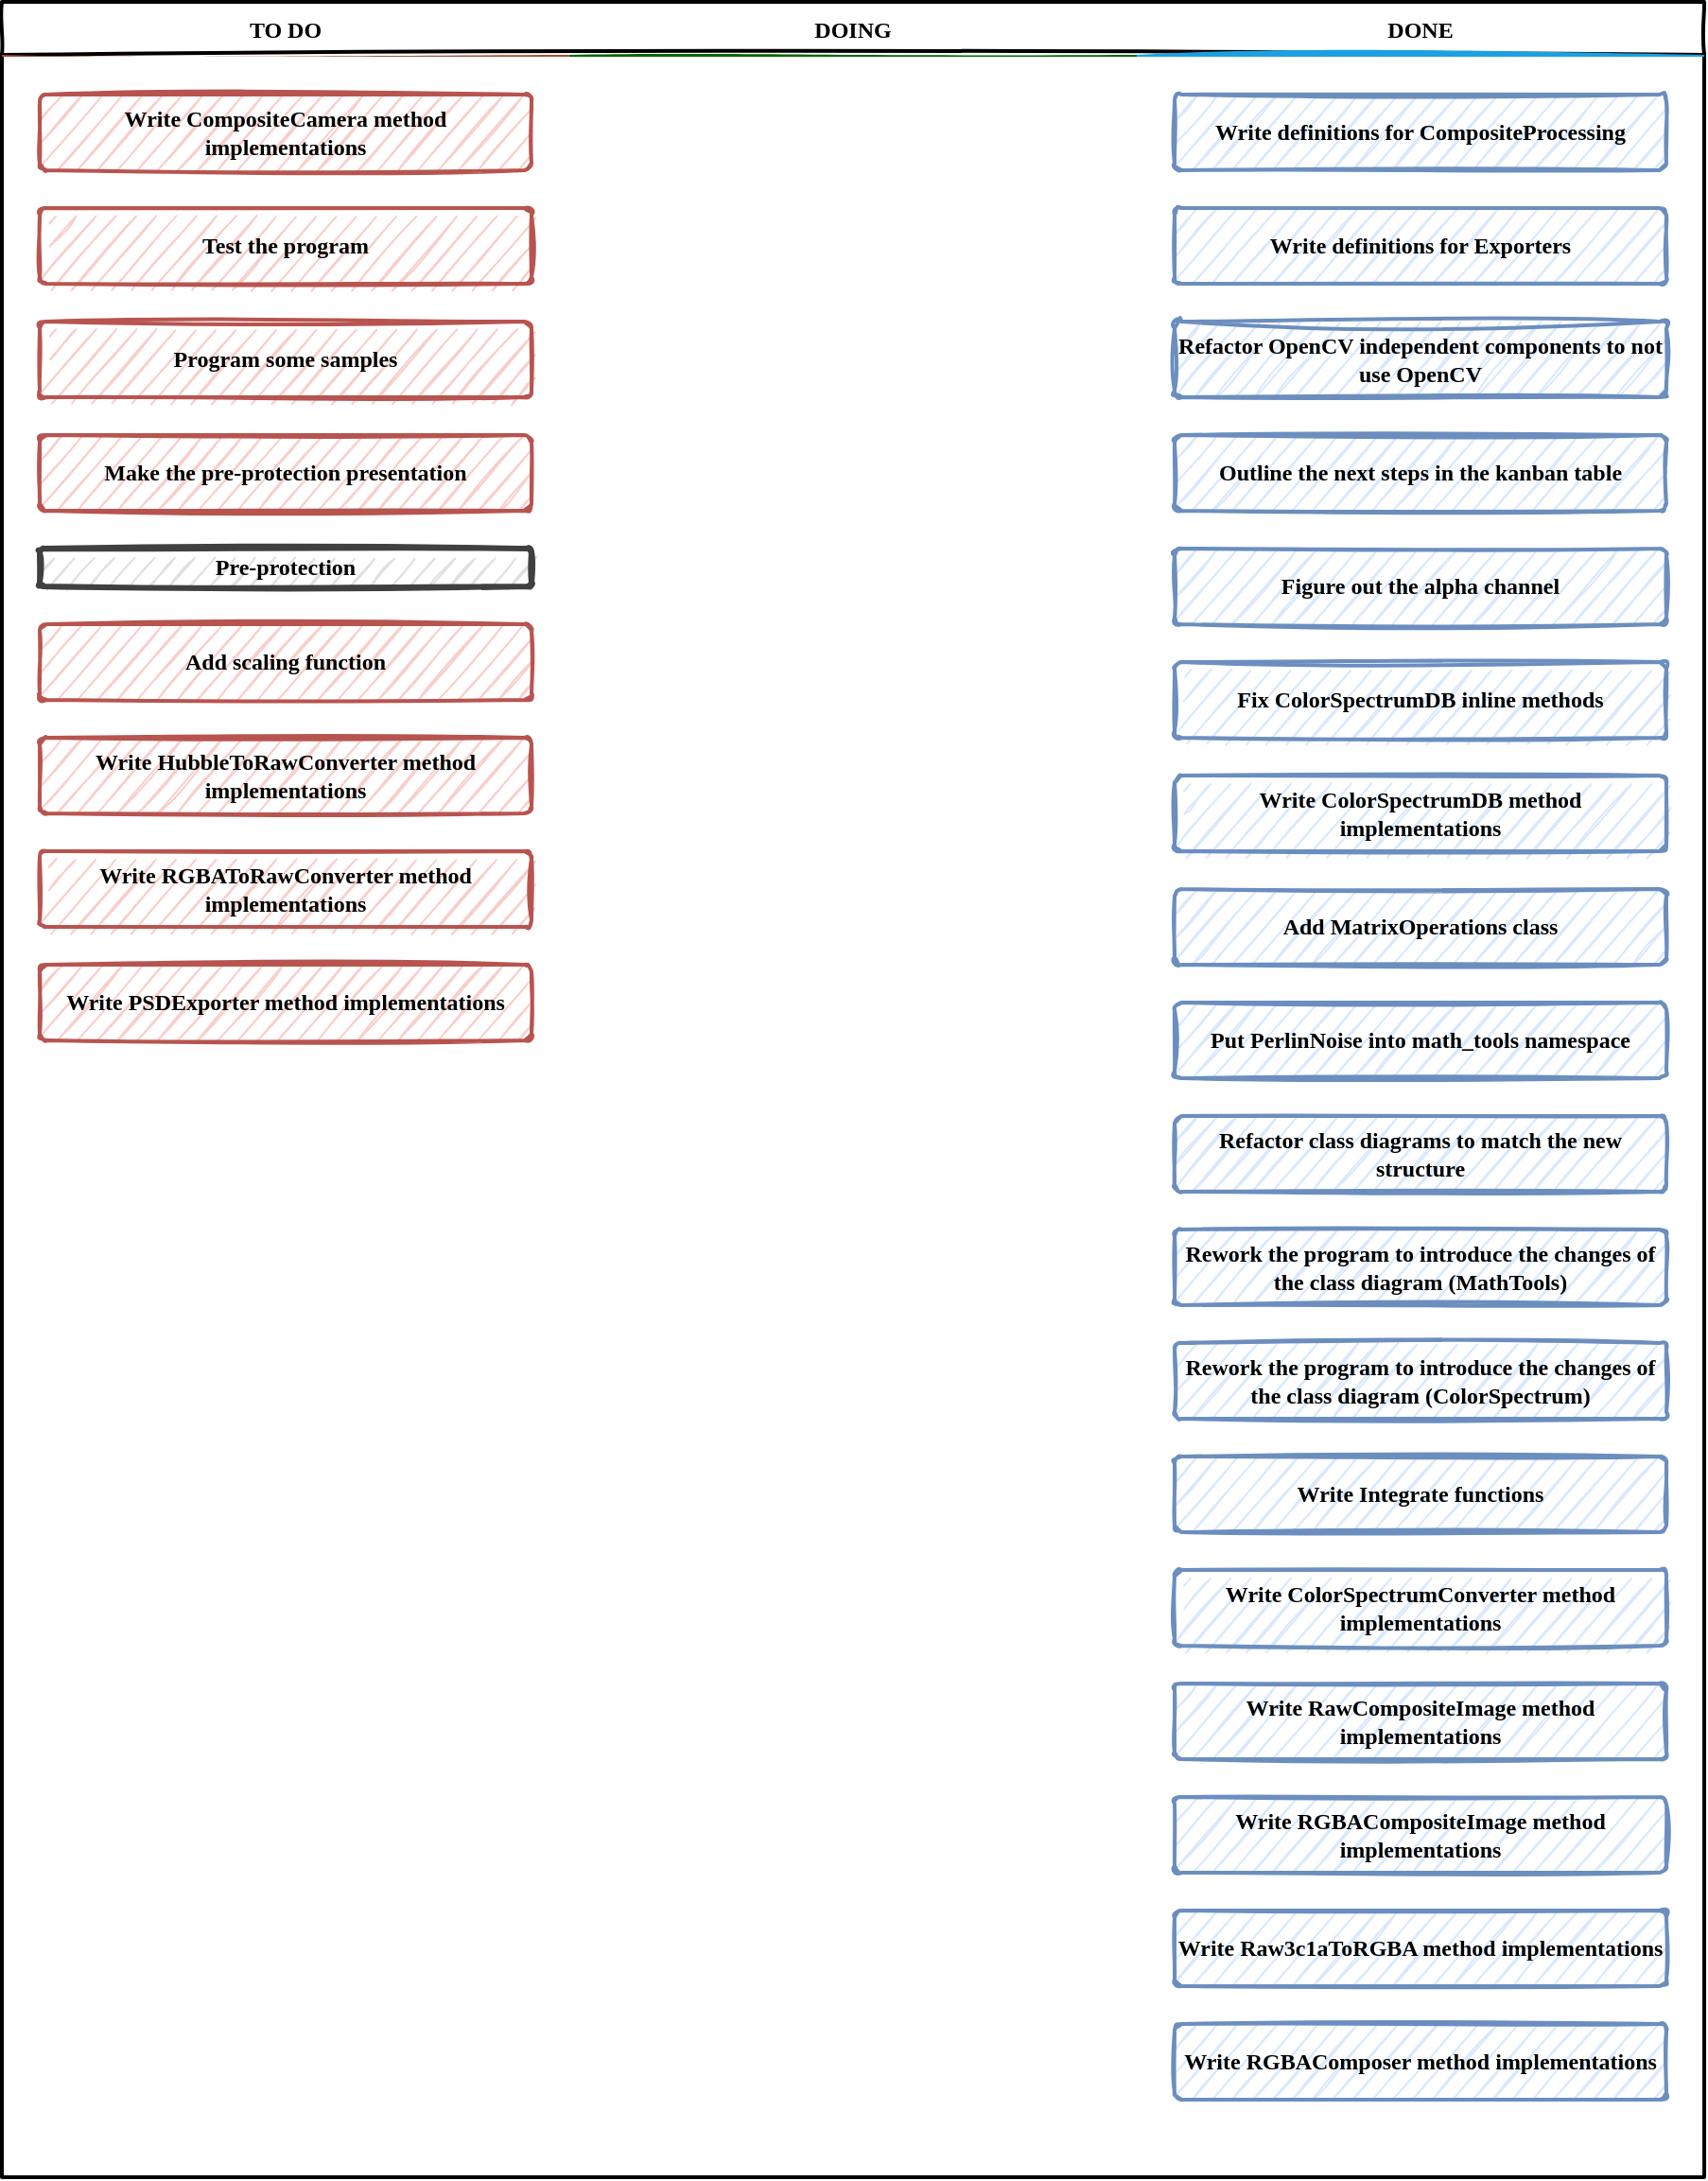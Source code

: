 <mxfile version="21.1.2" type="device">
  <diagram id="wFE0QG_FPsp0jaGvCLVb" name="Page-1">
    <mxGraphModel dx="1948" dy="658" grid="1" gridSize="10" guides="1" tooltips="1" connect="1" arrows="1" fold="1" page="1" pageScale="1" pageWidth="850" pageHeight="1100" math="0" shadow="0">
      <root>
        <mxCell id="0" />
        <mxCell id="1" parent="0" />
        <mxCell id="_5mSTuPxr-ZiKRkBDSY7-1" value="" style="swimlane;fontStyle=2;childLayout=stackLayout;horizontal=1;startSize=28;horizontalStack=1;resizeParent=1;resizeParentMax=0;resizeLast=0;collapsible=0;marginBottom=0;swimlaneFillColor=none;fontFamily=Permanent Marker;fontSize=16;points=[];verticalAlign=top;stackBorder=0;resizable=1;strokeWidth=2;sketch=1;disableMultiStroke=1;" parent="1" vertex="1">
          <mxGeometry y="80" width="900" height="1150" as="geometry" />
        </mxCell>
        <object label="TO DO" status="New" id="_5mSTuPxr-ZiKRkBDSY7-2">
          <mxCell style="swimlane;strokeWidth=2;fontFamily=Permanent Marker;html=0;startSize=1;verticalAlign=bottom;spacingBottom=5;points=[];childLayout=stackLayout;stackBorder=20;stackSpacing=20;resizeLast=0;resizeParent=1;horizontalStack=0;collapsible=0;sketch=1;strokeColor=none;fillStyle=solid;fillColor=#A0522D;" parent="_5mSTuPxr-ZiKRkBDSY7-1" vertex="1">
            <mxGeometry y="28" width="300" height="1122" as="geometry" />
          </mxCell>
        </object>
        <object label="Write CompositeCamera method implementations" placeholders="1" id="_B5xB6yS-wQfZPq2VHyh-20">
          <mxCell style="whiteSpace=wrap;html=1;strokeWidth=2;fillColor=#f8cecc;fontStyle=1;spacingTop=0;rounded=1;arcSize=9;points=[];sketch=1;fontFamily=Permanent Marker;hachureGap=8;fillWeight=1;strokeColor=#b85450;" parent="_5mSTuPxr-ZiKRkBDSY7-2" vertex="1">
            <mxGeometry x="20" y="21" width="260" height="40" as="geometry" />
          </mxCell>
        </object>
        <object label="Test the program" placeholders="1" id="_B5xB6yS-wQfZPq2VHyh-26">
          <mxCell style="whiteSpace=wrap;html=1;strokeWidth=2;fillColor=#f8cecc;fontStyle=1;spacingTop=0;rounded=1;arcSize=9;points=[];sketch=1;fontFamily=Permanent Marker;hachureGap=8;fillWeight=1;strokeColor=#b85450;" parent="_5mSTuPxr-ZiKRkBDSY7-2" vertex="1">
            <mxGeometry x="20" y="81" width="260" height="40" as="geometry" />
          </mxCell>
        </object>
        <object label="Program some samples" placeholders="1" id="_B5xB6yS-wQfZPq2VHyh-27">
          <mxCell style="whiteSpace=wrap;html=1;strokeWidth=2;fillColor=#f8cecc;fontStyle=1;spacingTop=0;rounded=1;arcSize=9;points=[];sketch=1;fontFamily=Permanent Marker;hachureGap=8;fillWeight=1;strokeColor=#b85450;" parent="_5mSTuPxr-ZiKRkBDSY7-2" vertex="1">
            <mxGeometry x="20" y="141" width="260" height="40" as="geometry" />
          </mxCell>
        </object>
        <object label="Make the pre-protection presentation" placeholders="1" id="pLNMyA59S91D-jUSyazH-4">
          <mxCell style="whiteSpace=wrap;html=1;strokeWidth=2;fillColor=#f8cecc;fontStyle=1;spacingTop=0;rounded=1;arcSize=9;points=[];sketch=1;fontFamily=Permanent Marker;hachureGap=8;fillWeight=1;strokeColor=#b85450;" parent="_5mSTuPxr-ZiKRkBDSY7-2" vertex="1">
            <mxGeometry x="20" y="201" width="260" height="40" as="geometry" />
          </mxCell>
        </object>
        <object label="Pre-protection" placeholders="1" id="pLNMyA59S91D-jUSyazH-5">
          <mxCell style="whiteSpace=wrap;html=1;strokeWidth=3;fillColor=#E0E0E0;fontStyle=1;spacingTop=0;rounded=1;arcSize=9;points=[];sketch=1;fontFamily=Permanent Marker;hachureGap=8;fillWeight=1;strokeColor=#404040;imageHeight=15;" parent="_5mSTuPxr-ZiKRkBDSY7-2" vertex="1">
            <mxGeometry x="20" y="261" width="260" height="20" as="geometry" />
          </mxCell>
        </object>
        <object label="Add scaling function" placeholders="1" id="_B5xB6yS-wQfZPq2VHyh-13">
          <mxCell style="whiteSpace=wrap;html=1;strokeWidth=2;fillColor=#f8cecc;fontStyle=1;spacingTop=0;rounded=1;arcSize=9;points=[];sketch=1;fontFamily=Permanent Marker;hachureGap=8;fillWeight=1;strokeColor=#b85450;" parent="_5mSTuPxr-ZiKRkBDSY7-2" vertex="1">
            <mxGeometry x="20" y="301" width="260" height="40" as="geometry" />
          </mxCell>
        </object>
        <object label="Write HubbleToRawConverter method implementations" placeholders="1" id="_B5xB6yS-wQfZPq2VHyh-24">
          <mxCell style="whiteSpace=wrap;html=1;strokeWidth=2;fillColor=#f8cecc;fontStyle=1;spacingTop=0;rounded=1;arcSize=9;points=[];sketch=1;fontFamily=Permanent Marker;hachureGap=8;fillWeight=1;strokeColor=#b85450;" parent="_5mSTuPxr-ZiKRkBDSY7-2" vertex="1">
            <mxGeometry x="20" y="361" width="260" height="40" as="geometry" />
          </mxCell>
        </object>
        <object label="Write RGBAToRawConverter method implementations" placeholders="1" id="_B5xB6yS-wQfZPq2VHyh-25">
          <mxCell style="whiteSpace=wrap;html=1;strokeWidth=2;fillColor=#f8cecc;fontStyle=1;spacingTop=0;rounded=1;arcSize=9;points=[];sketch=1;fontFamily=Permanent Marker;hachureGap=8;fillWeight=1;strokeColor=#b85450;" parent="_5mSTuPxr-ZiKRkBDSY7-2" vertex="1">
            <mxGeometry x="20" y="421" width="260" height="40" as="geometry" />
          </mxCell>
        </object>
        <object label="Write PSDExporter method implementations" placeholders="1" id="_B5xB6yS-wQfZPq2VHyh-22">
          <mxCell style="whiteSpace=wrap;html=1;strokeWidth=2;fillColor=#f8cecc;fontStyle=1;spacingTop=0;rounded=1;arcSize=9;points=[];sketch=1;fontFamily=Permanent Marker;hachureGap=8;fillWeight=1;strokeColor=#b85450;" parent="_5mSTuPxr-ZiKRkBDSY7-2" vertex="1">
            <mxGeometry x="20" y="481" width="260" height="40" as="geometry" />
          </mxCell>
        </object>
        <object label="DOING" status="In progress" id="_5mSTuPxr-ZiKRkBDSY7-6">
          <mxCell style="swimlane;strokeWidth=2;fontFamily=Permanent Marker;html=0;startSize=1;verticalAlign=bottom;spacingBottom=5;points=[];childLayout=stackLayout;stackBorder=20;stackSpacing=20;resizeLast=0;resizeParent=1;horizontalStack=0;collapsible=0;sketch=1;strokeColor=none;fillStyle=solid;fillColor=#006600;" parent="_5mSTuPxr-ZiKRkBDSY7-1" vertex="1">
            <mxGeometry x="300" y="28" width="300" height="1122" as="geometry" />
          </mxCell>
        </object>
        <object label="DONE" status="Completed" id="_5mSTuPxr-ZiKRkBDSY7-9">
          <mxCell style="swimlane;strokeWidth=2;fontFamily=Permanent Marker;html=0;startSize=1;verticalAlign=bottom;spacingBottom=5;points=[];childLayout=stackLayout;stackBorder=20;stackSpacing=20;resizeLast=0;resizeParent=1;horizontalStack=0;collapsible=0;sketch=1;strokeColor=none;fillStyle=solid;fillColor=#1BA1E2;" parent="_5mSTuPxr-ZiKRkBDSY7-1" vertex="1">
            <mxGeometry x="600" y="28" width="300" height="1122" as="geometry" />
          </mxCell>
        </object>
        <object label="Write definitions for CompositeProcessing" placeholders="1" id="_5mSTuPxr-ZiKRkBDSY7-4">
          <mxCell style="whiteSpace=wrap;html=1;strokeWidth=2;fillColor=#dae8fc;fontStyle=1;spacingTop=0;rounded=1;arcSize=9;points=[];sketch=1;fontFamily=Permanent Marker;hachureGap=8;fillWeight=1;strokeColor=#6c8ebf;" parent="_5mSTuPxr-ZiKRkBDSY7-9" vertex="1">
            <mxGeometry x="20" y="21" width="260" height="40" as="geometry" />
          </mxCell>
        </object>
        <object label="Write definitions for Exporters" placeholders="1" id="_5mSTuPxr-ZiKRkBDSY7-5">
          <mxCell style="whiteSpace=wrap;html=1;strokeWidth=2;fillColor=#dae8fc;fontStyle=1;spacingTop=0;rounded=1;arcSize=9;points=[];sketch=1;fontFamily=Permanent Marker;hachureGap=8;fillWeight=1;strokeColor=#6c8ebf;" parent="_5mSTuPxr-ZiKRkBDSY7-9" vertex="1">
            <mxGeometry x="20" y="81" width="260" height="40" as="geometry" />
          </mxCell>
        </object>
        <object label="Refactor OpenCV independent components to not use OpenCV" placeholders="1" id="_5mSTuPxr-ZiKRkBDSY7-3">
          <mxCell style="whiteSpace=wrap;strokeWidth=2;fillColor=#dae8fc;fontStyle=1;spacingTop=0;rounded=1;arcSize=9;points=[];fontFamily=Permanent Marker;hachureGap=8;fillWeight=1;labelBackgroundColor=none;labelBorderColor=none;html=1;sketch=1;curveFitting=1;jiggle=2;connectable=1;sketchStyle=rough;strokeColor=#6c8ebf;" parent="_5mSTuPxr-ZiKRkBDSY7-9" vertex="1">
            <mxGeometry x="20" y="141" width="260" height="40" as="geometry" />
          </mxCell>
        </object>
        <object label="Outline the next steps in the kanban table" placeholders="1" id="_B5xB6yS-wQfZPq2VHyh-15">
          <mxCell style="whiteSpace=wrap;html=1;strokeWidth=2;fillColor=#dae8fc;fontStyle=1;spacingTop=0;rounded=1;arcSize=9;points=[];sketch=1;fontFamily=Permanent Marker;hachureGap=8;fillWeight=1;strokeColor=#6c8ebf;" parent="_5mSTuPxr-ZiKRkBDSY7-9" vertex="1">
            <mxGeometry x="20" y="201" width="260" height="40" as="geometry" />
          </mxCell>
        </object>
        <object label="Figure out the alpha channel" placeholders="1" id="_B5xB6yS-wQfZPq2VHyh-12">
          <mxCell style="whiteSpace=wrap;html=1;strokeWidth=2;fillColor=#dae8fc;fontStyle=1;spacingTop=0;rounded=1;arcSize=9;points=[];sketch=1;fontFamily=Permanent Marker;hachureGap=8;fillWeight=1;strokeColor=#6c8ebf;" parent="_5mSTuPxr-ZiKRkBDSY7-9" vertex="1">
            <mxGeometry x="20" y="261" width="260" height="40" as="geometry" />
          </mxCell>
        </object>
        <object label="Fix ColorSpectrumDB inline methods" placeholders="1" id="_B5xB6yS-wQfZPq2VHyh-18">
          <mxCell style="whiteSpace=wrap;html=1;strokeWidth=2;fillColor=#dae8fc;fontStyle=1;spacingTop=0;rounded=1;arcSize=9;points=[];sketch=1;fontFamily=Permanent Marker;hachureGap=8;fillWeight=1;strokeColor=#6c8ebf;" parent="_5mSTuPxr-ZiKRkBDSY7-9" vertex="1">
            <mxGeometry x="20" y="321" width="260" height="40" as="geometry" />
          </mxCell>
        </object>
        <object label="Write ColorSpectrumDB method implementations" placeholders="1" id="_B5xB6yS-wQfZPq2VHyh-17">
          <mxCell style="whiteSpace=wrap;html=1;strokeWidth=2;fillColor=#dae8fc;fontStyle=1;spacingTop=0;rounded=1;arcSize=9;points=[];sketch=1;fontFamily=Permanent Marker;hachureGap=8;fillWeight=1;strokeColor=#6c8ebf;" parent="_5mSTuPxr-ZiKRkBDSY7-9" vertex="1">
            <mxGeometry x="20" y="381" width="260" height="40" as="geometry" />
          </mxCell>
        </object>
        <object label="Add MatrixOperations class" placeholders="1" id="-W177HSRyE7rzrqI0KIZ-1">
          <mxCell style="whiteSpace=wrap;html=1;strokeWidth=2;fillColor=#dae8fc;fontStyle=1;spacingTop=0;rounded=1;arcSize=9;points=[];sketch=1;fontFamily=Permanent Marker;hachureGap=8;fillWeight=1;strokeColor=#6c8ebf;" parent="_5mSTuPxr-ZiKRkBDSY7-9" vertex="1">
            <mxGeometry x="20" y="441" width="260" height="40" as="geometry" />
          </mxCell>
        </object>
        <object label="Put PerlinNoise into math_tools namespace" placeholders="1" id="-W177HSRyE7rzrqI0KIZ-2">
          <mxCell style="whiteSpace=wrap;html=1;strokeWidth=2;fillColor=#dae8fc;fontStyle=1;spacingTop=0;rounded=1;arcSize=9;points=[];sketch=1;fontFamily=Permanent Marker;hachureGap=8;fillWeight=1;strokeColor=#6c8ebf;" parent="_5mSTuPxr-ZiKRkBDSY7-9" vertex="1">
            <mxGeometry x="20" y="501" width="260" height="40" as="geometry" />
          </mxCell>
        </object>
        <object label="Refactor class diagrams to match the new structure" placeholders="1" id="-W177HSRyE7rzrqI0KIZ-3">
          <mxCell style="whiteSpace=wrap;html=1;strokeWidth=2;fillColor=#dae8fc;fontStyle=1;spacingTop=0;rounded=1;arcSize=9;points=[];sketch=1;fontFamily=Permanent Marker;hachureGap=8;fillWeight=1;strokeColor=#6c8ebf;" parent="_5mSTuPxr-ZiKRkBDSY7-9" vertex="1">
            <mxGeometry x="20" y="561" width="260" height="40" as="geometry" />
          </mxCell>
        </object>
        <object label="Rework the program to introduce the changes of the class diagram (MathTools)" placeholders="1" id="pLNMyA59S91D-jUSyazH-1">
          <mxCell style="whiteSpace=wrap;html=1;strokeWidth=2;fillColor=#dae8fc;fontStyle=1;spacingTop=0;rounded=1;arcSize=9;points=[];sketch=1;fontFamily=Permanent Marker;hachureGap=8;fillWeight=1;strokeColor=#6c8ebf;" parent="_5mSTuPxr-ZiKRkBDSY7-9" vertex="1">
            <mxGeometry x="20" y="621" width="260" height="40" as="geometry" />
          </mxCell>
        </object>
        <object label="Rework the program to introduce the changes of the class diagram (ColorSpectrum)" placeholders="1" id="pLNMyA59S91D-jUSyazH-2">
          <mxCell style="whiteSpace=wrap;html=1;strokeWidth=2;fillColor=#dae8fc;fontStyle=1;spacingTop=0;rounded=1;arcSize=9;points=[];sketch=1;fontFamily=Permanent Marker;hachureGap=8;fillWeight=1;strokeColor=#6c8ebf;" parent="_5mSTuPxr-ZiKRkBDSY7-9" vertex="1">
            <mxGeometry x="20" y="681" width="260" height="40" as="geometry" />
          </mxCell>
        </object>
        <object label="Write Integrate functions" placeholders="1" id="-W177HSRyE7rzrqI0KIZ-4">
          <mxCell style="whiteSpace=wrap;html=1;strokeWidth=2;fillColor=#dae8fc;fontStyle=1;spacingTop=0;rounded=1;arcSize=9;points=[];sketch=1;fontFamily=Permanent Marker;hachureGap=8;fillWeight=1;strokeColor=#6c8ebf;" parent="_5mSTuPxr-ZiKRkBDSY7-9" vertex="1">
            <mxGeometry x="20" y="741" width="260" height="40" as="geometry" />
          </mxCell>
        </object>
        <object label="Write ColorSpectrumConverter method implementations" placeholders="1" id="_B5xB6yS-wQfZPq2VHyh-16">
          <mxCell style="whiteSpace=wrap;html=1;strokeWidth=2;fillColor=#dae8fc;fontStyle=1;spacingTop=0;rounded=1;arcSize=9;points=[];sketch=1;fontFamily=Permanent Marker;hachureGap=8;fillWeight=1;strokeColor=#6c8ebf;" parent="_5mSTuPxr-ZiKRkBDSY7-9" vertex="1">
            <mxGeometry x="20" y="801" width="260" height="40" as="geometry" />
          </mxCell>
        </object>
        <object label="Write RawCompositeImage method implementations" placeholders="1" id="_B5xB6yS-wQfZPq2VHyh-19">
          <mxCell style="whiteSpace=wrap;html=1;strokeWidth=2;fillColor=#dae8fc;fontStyle=1;spacingTop=0;rounded=1;arcSize=9;points=[];sketch=1;fontFamily=Permanent Marker;hachureGap=8;fillWeight=1;strokeColor=#6c8ebf;" parent="_5mSTuPxr-ZiKRkBDSY7-9" vertex="1">
            <mxGeometry x="20" y="861" width="260" height="40" as="geometry" />
          </mxCell>
        </object>
        <object label="Write RGBACompositeImage method implementations" placeholders="1" id="iP-xIKbbfGsBqK2G7lzn-1">
          <mxCell style="whiteSpace=wrap;html=1;strokeWidth=2;fillColor=#dae8fc;fontStyle=1;spacingTop=0;rounded=1;arcSize=9;points=[];sketch=1;fontFamily=Permanent Marker;hachureGap=8;fillWeight=1;strokeColor=#6c8ebf;" parent="_5mSTuPxr-ZiKRkBDSY7-9" vertex="1">
            <mxGeometry x="20" y="921" width="260" height="40" as="geometry" />
          </mxCell>
        </object>
        <object label="Write Raw3c1aToRGBA method implementations" placeholders="1" id="_B5xB6yS-wQfZPq2VHyh-21">
          <mxCell style="whiteSpace=wrap;html=1;strokeWidth=2;fillColor=#dae8fc;fontStyle=1;spacingTop=0;rounded=1;arcSize=9;points=[];sketch=1;fontFamily=Permanent Marker;hachureGap=8;fillWeight=1;strokeColor=#6c8ebf;" parent="_5mSTuPxr-ZiKRkBDSY7-9" vertex="1">
            <mxGeometry x="20" y="981" width="260" height="40" as="geometry" />
          </mxCell>
        </object>
        <object label="Write RGBAComposer method implementations" placeholders="1" id="_B5xB6yS-wQfZPq2VHyh-23">
          <mxCell style="whiteSpace=wrap;html=1;strokeWidth=2;fillColor=#dae8fc;fontStyle=1;spacingTop=0;rounded=1;arcSize=9;points=[];sketch=1;fontFamily=Permanent Marker;hachureGap=8;fillWeight=1;strokeColor=#6c8ebf;" parent="_5mSTuPxr-ZiKRkBDSY7-9" vertex="1">
            <mxGeometry x="20" y="1041" width="260" height="40" as="geometry" />
          </mxCell>
        </object>
      </root>
    </mxGraphModel>
  </diagram>
</mxfile>
